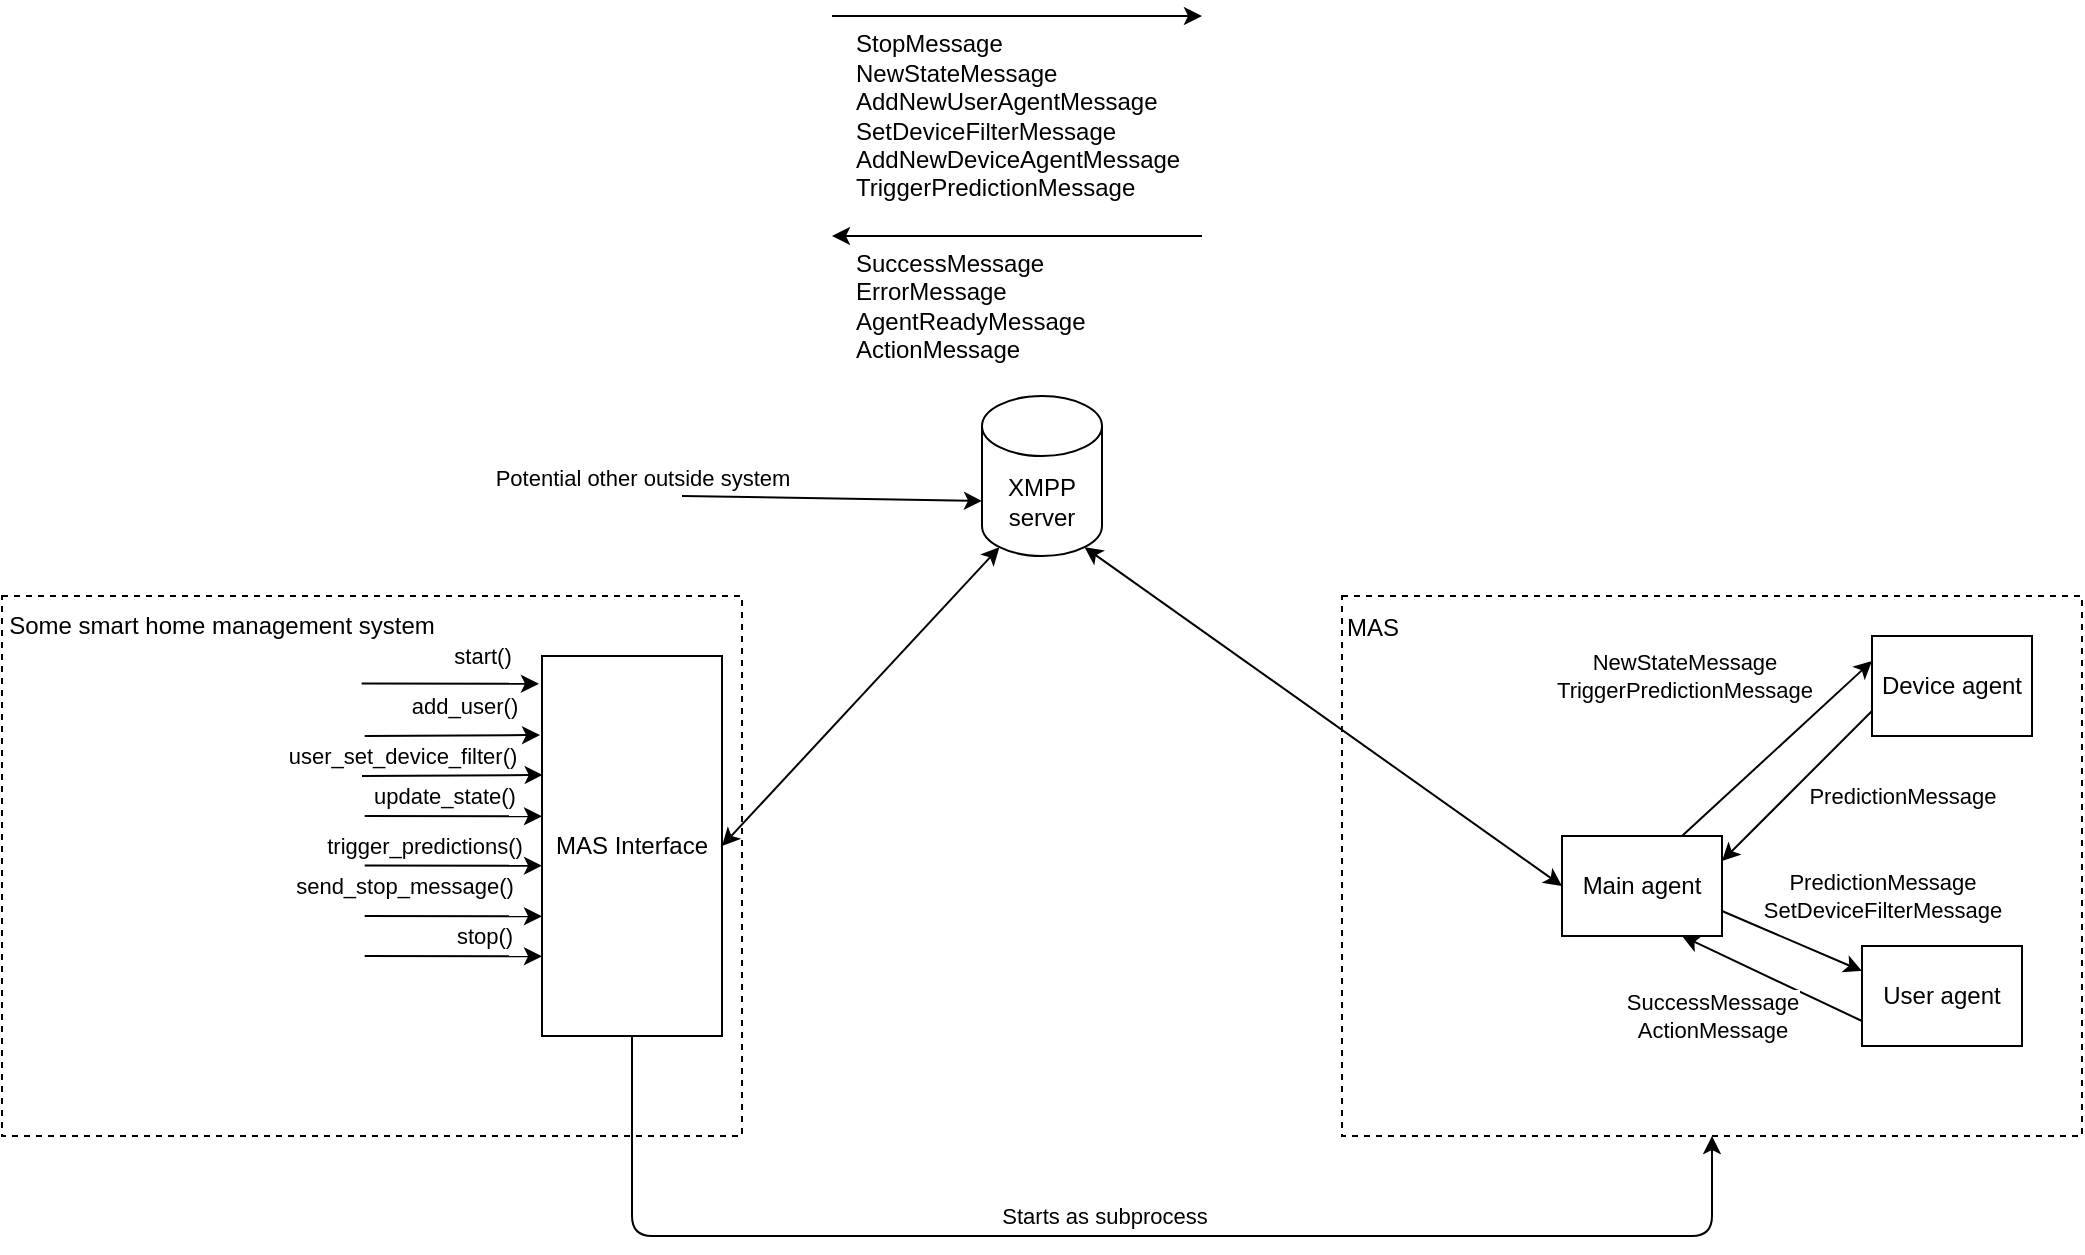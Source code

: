 <mxfile>
    <diagram id="ycksWWPYX4FbVLcY-3LF" name="Page-1">
        <mxGraphModel dx="627" dy="733" grid="1" gridSize="10" guides="1" tooltips="1" connect="1" arrows="1" fold="1" page="1" pageScale="1" pageWidth="850" pageHeight="1100" math="0" shadow="0">
            <root>
                <mxCell id="0"/>
                <mxCell id="1" parent="0"/>
                <mxCell id="16" value="" style="group" vertex="1" connectable="0" parent="1">
                    <mxGeometry x="930" y="300" width="370" height="270" as="geometry"/>
                </mxCell>
                <mxCell id="17" value="" style="rounded=0;whiteSpace=wrap;html=1;dashed=1;labelBackgroundColor=none;fillColor=none;" vertex="1" parent="16">
                    <mxGeometry width="370.0" height="270" as="geometry"/>
                </mxCell>
                <mxCell id="18" value="MAS" style="text;html=1;strokeColor=none;fillColor=none;align=center;verticalAlign=middle;whiteSpace=wrap;rounded=0;dashed=1;labelBackgroundColor=none;movable=1;resizable=1;rotatable=1;deletable=1;editable=1;connectable=1;" vertex="1" parent="16">
                    <mxGeometry width="30.833" height="31.154" as="geometry"/>
                </mxCell>
                <mxCell id="15" value="Device agent" style="rounded=0;whiteSpace=wrap;html=1;" vertex="1" parent="16">
                    <mxGeometry x="265" y="20" width="80" height="50" as="geometry"/>
                </mxCell>
                <mxCell id="2" style="edgeStyle=none;html=1;entryX=0;entryY=0.5;entryDx=0;entryDy=0;startArrow=classic;startFill=1;endArrow=classic;endFill=1;exitX=0.855;exitY=1;exitDx=0;exitDy=-4.35;exitPerimeter=0;" edge="1" parent="1" source="21" target="7">
                    <mxGeometry relative="1" as="geometry">
                        <mxPoint x="860" y="445" as="sourcePoint"/>
                    </mxGeometry>
                </mxCell>
                <mxCell id="5" style="edgeStyle=none;html=1;exitX=0.75;exitY=0;exitDx=0;exitDy=0;entryX=0;entryY=0.25;entryDx=0;entryDy=0;startArrow=none;startFill=0;endArrow=classic;endFill=1;" edge="1" parent="1" source="7" target="15">
                    <mxGeometry relative="1" as="geometry"/>
                </mxCell>
                <mxCell id="6" value="NewStateMessage&lt;br&gt;TriggerPredictionMessage" style="edgeLabel;html=1;align=center;verticalAlign=middle;resizable=0;points=[];" vertex="1" connectable="0" parent="5">
                    <mxGeometry x="0.261" y="1" relative="1" as="geometry">
                        <mxPoint x="-59" y="-24" as="offset"/>
                    </mxGeometry>
                </mxCell>
                <mxCell id="7" value="Main agent" style="rounded=0;whiteSpace=wrap;html=1;" vertex="1" parent="1">
                    <mxGeometry x="1040" y="420" width="80" height="50" as="geometry"/>
                </mxCell>
                <mxCell id="8" style="edgeStyle=none;html=1;exitX=1;exitY=0.75;exitDx=0;exitDy=0;entryX=0;entryY=0.25;entryDx=0;entryDy=0;startArrow=none;startFill=0;endArrow=classic;endFill=1;" edge="1" parent="1" source="7" target="12">
                    <mxGeometry relative="1" as="geometry">
                        <mxPoint x="1120" y="545" as="sourcePoint"/>
                    </mxGeometry>
                </mxCell>
                <mxCell id="9" value="PredictionMessage&lt;br&gt;SetDeviceFilterMessage" style="edgeLabel;html=1;align=center;verticalAlign=middle;resizable=0;points=[];" vertex="1" connectable="0" parent="8">
                    <mxGeometry x="-0.355" y="1" relative="1" as="geometry">
                        <mxPoint x="57" y="-16" as="offset"/>
                    </mxGeometry>
                </mxCell>
                <mxCell id="10" style="edgeStyle=none;html=1;exitX=0;exitY=0.75;exitDx=0;exitDy=0;entryX=0.75;entryY=1;entryDx=0;entryDy=0;startArrow=none;startFill=0;endArrow=classic;endFill=1;" edge="1" parent="1" source="12" target="7">
                    <mxGeometry relative="1" as="geometry">
                        <mxPoint x="1151.04" y="544.7" as="targetPoint"/>
                    </mxGeometry>
                </mxCell>
                <mxCell id="11" value="SuccessMessage&lt;br&gt;ActionMessage" style="edgeLabel;html=1;align=center;verticalAlign=middle;resizable=0;points=[];" vertex="1" connectable="0" parent="10">
                    <mxGeometry x="0.228" y="-2" relative="1" as="geometry">
                        <mxPoint x="-21" y="25" as="offset"/>
                    </mxGeometry>
                </mxCell>
                <mxCell id="12" value="User agent" style="rounded=0;whiteSpace=wrap;html=1;" vertex="1" parent="1">
                    <mxGeometry x="1190" y="475" width="80" height="50" as="geometry"/>
                </mxCell>
                <mxCell id="13" style="edgeStyle=none;html=1;exitX=0;exitY=0.75;exitDx=0;exitDy=0;entryX=1;entryY=0.25;entryDx=0;entryDy=0;startArrow=none;startFill=0;endArrow=classic;endFill=1;" edge="1" parent="1" source="15" target="7">
                    <mxGeometry relative="1" as="geometry"/>
                </mxCell>
                <mxCell id="14" value="PredictionMessage" style="edgeLabel;html=1;align=center;verticalAlign=middle;resizable=0;points=[];" vertex="1" connectable="0" parent="13">
                    <mxGeometry x="-0.145" y="2" relative="1" as="geometry">
                        <mxPoint x="46" y="9" as="offset"/>
                    </mxGeometry>
                </mxCell>
                <mxCell id="52" style="edgeStyle=none;html=1;startArrow=none;startFill=0;endArrow=classic;endFill=1;entryX=0;entryY=0;entryDx=0;entryDy=52.5;entryPerimeter=0;" edge="1" parent="1" target="21">
                    <mxGeometry relative="1" as="geometry">
                        <mxPoint x="620" y="230" as="targetPoint"/>
                        <mxPoint x="600" y="250" as="sourcePoint"/>
                    </mxGeometry>
                </mxCell>
                <mxCell id="53" value="Potential other outside system" style="edgeLabel;html=1;align=center;verticalAlign=middle;resizable=0;points=[];" vertex="1" connectable="0" parent="52">
                    <mxGeometry x="-0.713" relative="1" as="geometry">
                        <mxPoint x="-42" y="-10" as="offset"/>
                    </mxGeometry>
                </mxCell>
                <mxCell id="21" value="XMPP&lt;br&gt;server" style="shape=cylinder3;whiteSpace=wrap;html=1;boundedLbl=1;backgroundOutline=1;size=15;" vertex="1" parent="1">
                    <mxGeometry x="750" y="200" width="60" height="80" as="geometry"/>
                </mxCell>
                <mxCell id="22" value="" style="group" vertex="1" connectable="0" parent="1">
                    <mxGeometry x="260" y="300" width="370" height="270" as="geometry"/>
                </mxCell>
                <mxCell id="23" value="" style="rounded=0;whiteSpace=wrap;html=1;dashed=1;labelBackgroundColor=none;fillColor=none;" vertex="1" parent="22">
                    <mxGeometry width="370.0" height="270" as="geometry"/>
                </mxCell>
                <mxCell id="24" value="Some smart home management system" style="text;html=1;strokeColor=none;fillColor=none;align=center;verticalAlign=middle;whiteSpace=wrap;rounded=0;dashed=1;labelBackgroundColor=none;movable=1;resizable=1;rotatable=1;deletable=1;editable=1;connectable=1;" vertex="1" parent="22">
                    <mxGeometry width="220" height="30" as="geometry"/>
                </mxCell>
                <mxCell id="25" value="MAS Interface" style="rounded=0;whiteSpace=wrap;html=1;" vertex="1" parent="22">
                    <mxGeometry x="270" y="30" width="90" height="190" as="geometry"/>
                </mxCell>
                <mxCell id="26" value="" style="endArrow=classic;html=1;entryX=-0.017;entryY=0.073;entryDx=0;entryDy=0;entryPerimeter=0;exitX=0.486;exitY=0.162;exitDx=0;exitDy=0;exitPerimeter=0;" edge="1" parent="22" source="23" target="25">
                    <mxGeometry width="50" height="50" relative="1" as="geometry">
                        <mxPoint x="210" y="90" as="sourcePoint"/>
                        <mxPoint x="260" y="40" as="targetPoint"/>
                    </mxGeometry>
                </mxCell>
                <mxCell id="27" value="start()" style="edgeLabel;html=1;align=center;verticalAlign=middle;resizable=0;points=[];" vertex="1" connectable="0" parent="26">
                    <mxGeometry x="-0.524" relative="1" as="geometry">
                        <mxPoint x="39" y="-14" as="offset"/>
                    </mxGeometry>
                </mxCell>
                <mxCell id="30" value="" style="endArrow=classic;html=1;entryX=-0.011;entryY=0.208;entryDx=0;entryDy=0;entryPerimeter=0;exitX=0.486;exitY=0.162;exitDx=0;exitDy=0;exitPerimeter=0;" edge="1" parent="22" target="25">
                    <mxGeometry width="50" height="50" relative="1" as="geometry">
                        <mxPoint x="181.35" y="70" as="sourcePoint"/>
                        <mxPoint x="270.0" y="70.13" as="targetPoint"/>
                    </mxGeometry>
                </mxCell>
                <mxCell id="31" value="add_user()" style="edgeLabel;html=1;align=center;verticalAlign=middle;resizable=0;points=[];" vertex="1" connectable="0" parent="30">
                    <mxGeometry x="-0.524" relative="1" as="geometry">
                        <mxPoint x="28" y="-15" as="offset"/>
                    </mxGeometry>
                </mxCell>
                <mxCell id="32" value="" style="endArrow=classic;html=1;entryX=0.004;entryY=0.313;entryDx=0;entryDy=0;entryPerimeter=0;" edge="1" parent="22" target="25">
                    <mxGeometry width="50" height="50" relative="1" as="geometry">
                        <mxPoint x="180" y="90" as="sourcePoint"/>
                        <mxPoint x="270.0" y="100.13" as="targetPoint"/>
                    </mxGeometry>
                </mxCell>
                <mxCell id="33" value="user_set_device_filter()" style="edgeLabel;html=1;align=center;verticalAlign=middle;resizable=0;points=[];" vertex="1" connectable="0" parent="32">
                    <mxGeometry x="-0.524" relative="1" as="geometry">
                        <mxPoint x="-2" y="-10" as="offset"/>
                    </mxGeometry>
                </mxCell>
                <mxCell id="34" value="" style="endArrow=classic;html=1;entryX=-0.017;entryY=0.073;entryDx=0;entryDy=0;entryPerimeter=0;exitX=0.486;exitY=0.162;exitDx=0;exitDy=0;exitPerimeter=0;" edge="1" parent="22">
                    <mxGeometry width="50" height="50" relative="1" as="geometry">
                        <mxPoint x="181.35" y="110" as="sourcePoint"/>
                        <mxPoint x="270.0" y="110.13" as="targetPoint"/>
                    </mxGeometry>
                </mxCell>
                <mxCell id="35" value="update_state()" style="edgeLabel;html=1;align=center;verticalAlign=middle;resizable=0;points=[];" vertex="1" connectable="0" parent="34">
                    <mxGeometry x="-0.524" relative="1" as="geometry">
                        <mxPoint x="18" y="-10" as="offset"/>
                    </mxGeometry>
                </mxCell>
                <mxCell id="36" value="" style="endArrow=classic;html=1;entryX=-0.017;entryY=0.073;entryDx=0;entryDy=0;entryPerimeter=0;exitX=0.486;exitY=0.162;exitDx=0;exitDy=0;exitPerimeter=0;" edge="1" parent="22">
                    <mxGeometry width="50" height="50" relative="1" as="geometry">
                        <mxPoint x="181.35" y="134.71" as="sourcePoint"/>
                        <mxPoint x="270.0" y="134.84" as="targetPoint"/>
                    </mxGeometry>
                </mxCell>
                <mxCell id="37" value="trigger_predictions()" style="edgeLabel;html=1;align=center;verticalAlign=middle;resizable=0;points=[];" vertex="1" connectable="0" parent="36">
                    <mxGeometry x="-0.524" relative="1" as="geometry">
                        <mxPoint x="8" y="-10" as="offset"/>
                    </mxGeometry>
                </mxCell>
                <mxCell id="38" value="" style="endArrow=classic;html=1;entryX=-0.017;entryY=0.073;entryDx=0;entryDy=0;entryPerimeter=0;exitX=0.486;exitY=0.162;exitDx=0;exitDy=0;exitPerimeter=0;" edge="1" parent="22">
                    <mxGeometry width="50" height="50" relative="1" as="geometry">
                        <mxPoint x="181.35" y="160" as="sourcePoint"/>
                        <mxPoint x="270.0" y="160.13" as="targetPoint"/>
                    </mxGeometry>
                </mxCell>
                <mxCell id="39" value="send_stop_message()" style="edgeLabel;html=1;align=center;verticalAlign=middle;resizable=0;points=[];" vertex="1" connectable="0" parent="38">
                    <mxGeometry x="-0.524" relative="1" as="geometry">
                        <mxPoint x="-2" y="-15" as="offset"/>
                    </mxGeometry>
                </mxCell>
                <mxCell id="40" value="" style="endArrow=classic;html=1;entryX=-0.017;entryY=0.073;entryDx=0;entryDy=0;entryPerimeter=0;exitX=0.486;exitY=0.162;exitDx=0;exitDy=0;exitPerimeter=0;" edge="1" parent="22">
                    <mxGeometry width="50" height="50" relative="1" as="geometry">
                        <mxPoint x="181.35" y="180" as="sourcePoint"/>
                        <mxPoint x="270.0" y="180.13" as="targetPoint"/>
                    </mxGeometry>
                </mxCell>
                <mxCell id="41" value="stop()" style="edgeLabel;html=1;align=center;verticalAlign=middle;resizable=0;points=[];" vertex="1" connectable="0" parent="40">
                    <mxGeometry x="-0.524" relative="1" as="geometry">
                        <mxPoint x="38" y="-10" as="offset"/>
                    </mxGeometry>
                </mxCell>
                <mxCell id="42" style="edgeStyle=none;html=1;exitX=1;exitY=0.5;exitDx=0;exitDy=0;entryX=0.145;entryY=1;entryDx=0;entryDy=-4.35;entryPerimeter=0;startArrow=classic;startFill=1;" edge="1" parent="1" source="25" target="21">
                    <mxGeometry relative="1" as="geometry"/>
                </mxCell>
                <mxCell id="43" style="edgeStyle=none;html=1;startArrow=none;startFill=0;" edge="1" parent="1">
                    <mxGeometry relative="1" as="geometry">
                        <mxPoint x="675" y="10" as="sourcePoint"/>
                        <mxPoint x="860" y="10" as="targetPoint"/>
                    </mxGeometry>
                </mxCell>
                <mxCell id="44" value="StopMessage&lt;br&gt;NewStateMessage&lt;br&gt;AddNewUserAgentMessage&lt;br&gt;SetDeviceFilterMessage&lt;br&gt;AddNewDeviceAgentMessage&lt;br&gt;TriggerPredictionMessage" style="text;html=1;align=left;verticalAlign=middle;resizable=0;points=[];autosize=1;strokeColor=none;fillColor=none;" vertex="1" parent="1">
                    <mxGeometry x="685" y="10" width="190" height="100" as="geometry"/>
                </mxCell>
                <mxCell id="47" style="edgeStyle=none;html=1;startArrow=classic;startFill=1;endArrow=none;endFill=0;" edge="1" parent="1">
                    <mxGeometry relative="1" as="geometry">
                        <mxPoint x="675" y="120" as="sourcePoint"/>
                        <mxPoint x="860" y="120" as="targetPoint"/>
                    </mxGeometry>
                </mxCell>
                <mxCell id="48" value="SuccessMessage&lt;br&gt;ErrorMessage&lt;br&gt;AgentReadyMessage&lt;br&gt;ActionMessage" style="text;html=1;align=left;verticalAlign=middle;resizable=0;points=[];autosize=1;strokeColor=none;fillColor=none;" vertex="1" parent="1">
                    <mxGeometry x="685" y="120" width="140" height="70" as="geometry"/>
                </mxCell>
                <mxCell id="50" style="edgeStyle=none;html=1;exitX=0.5;exitY=1;exitDx=0;exitDy=0;entryX=0.5;entryY=1;entryDx=0;entryDy=0;startArrow=none;startFill=0;endArrow=classic;endFill=1;" edge="1" parent="1" source="25" target="17">
                    <mxGeometry relative="1" as="geometry">
                        <Array as="points">
                            <mxPoint x="575" y="620"/>
                            <mxPoint x="1115" y="620"/>
                        </Array>
                    </mxGeometry>
                </mxCell>
                <mxCell id="51" value="Starts as subprocess" style="edgeLabel;html=1;align=center;verticalAlign=middle;resizable=0;points=[];" vertex="1" connectable="0" parent="50">
                    <mxGeometry x="-0.005" y="-3" relative="1" as="geometry">
                        <mxPoint x="-8" y="-13" as="offset"/>
                    </mxGeometry>
                </mxCell>
            </root>
        </mxGraphModel>
    </diagram>
</mxfile>
